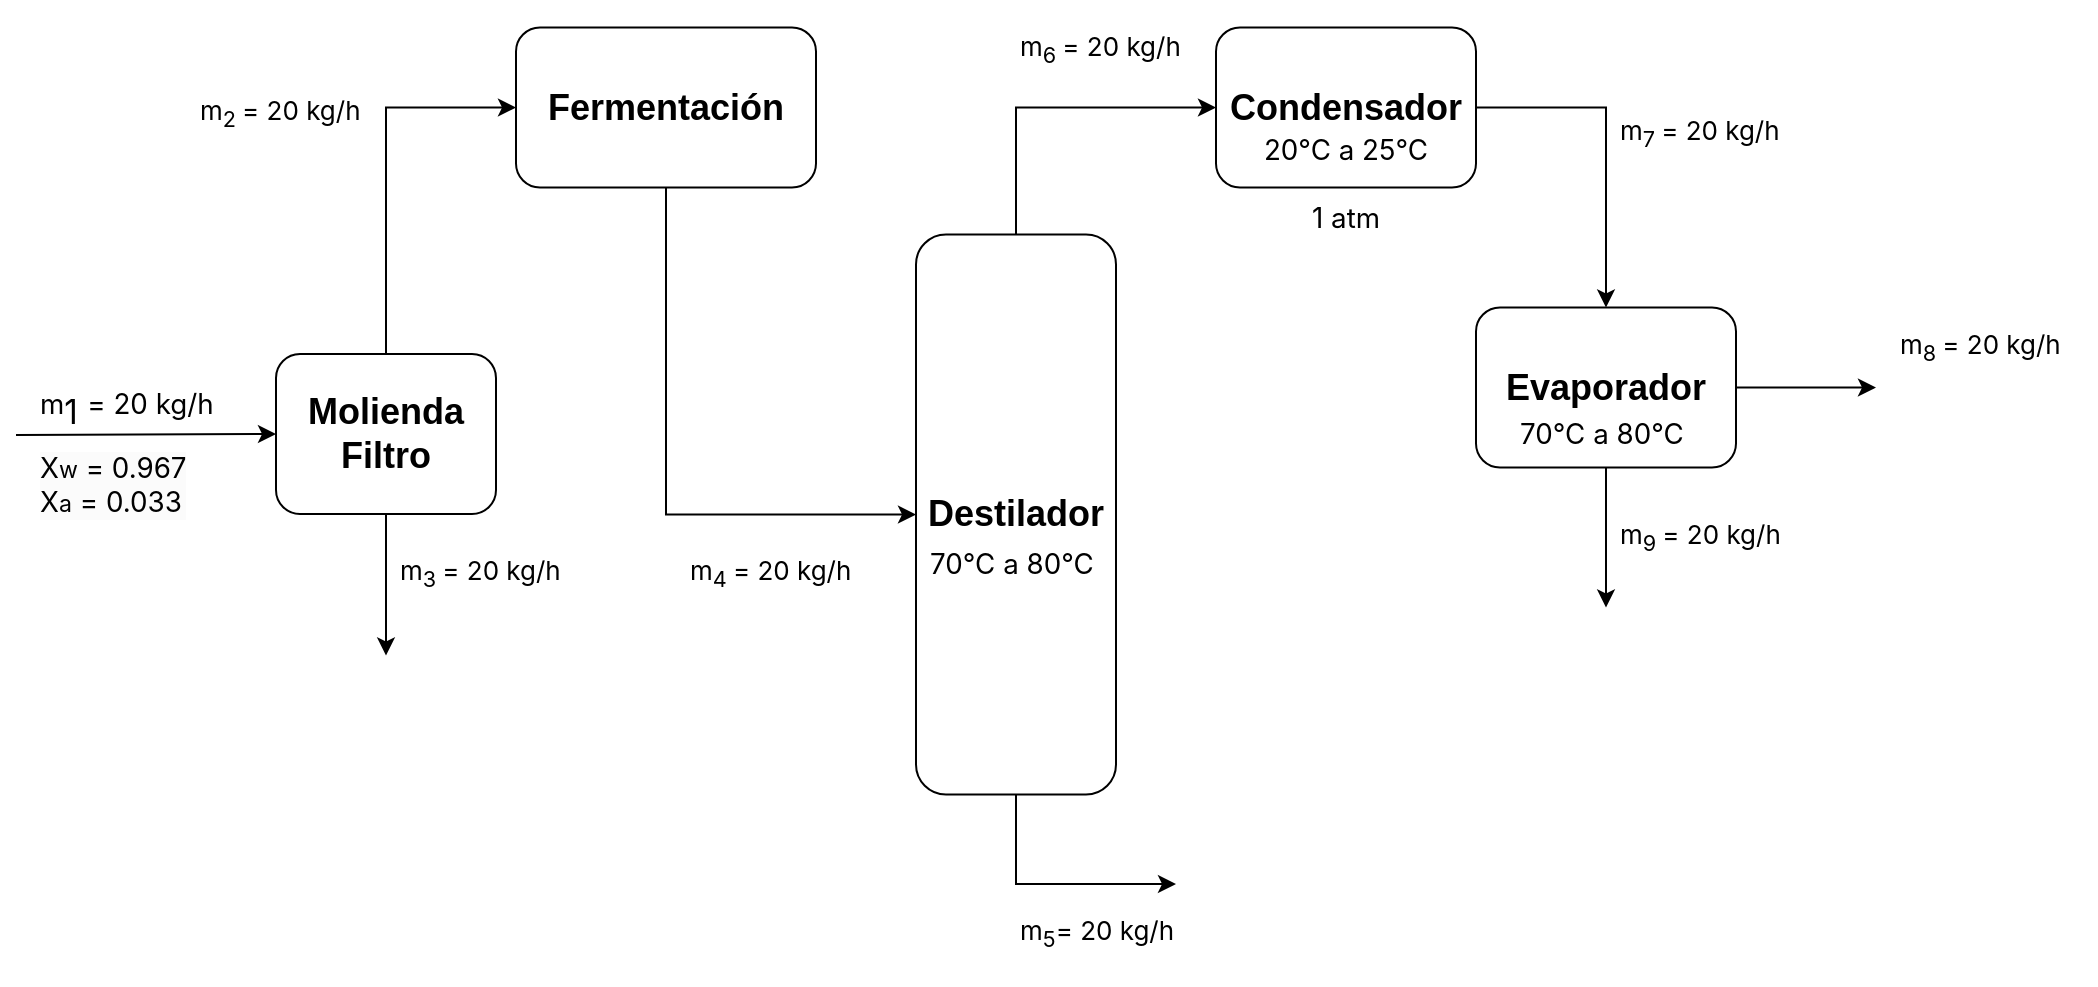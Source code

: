 <mxfile version="22.1.2" type="github">
  <diagram id="C5RBs43oDa-KdzZeNtuy" name="Page-1">
    <mxGraphModel dx="2291" dy="774" grid="1" gridSize="10" guides="1" tooltips="1" connect="1" arrows="1" fold="1" page="1" pageScale="1" pageWidth="1169" pageHeight="827" background="none" math="0" shadow="0">
      <root>
        <mxCell id="WIyWlLk6GJQsqaUBKTNV-0" />
        <mxCell id="WIyWlLk6GJQsqaUBKTNV-1" parent="WIyWlLk6GJQsqaUBKTNV-0" />
        <mxCell id="kc2aSsI8_Fk6eoUfhXqJ-1" value="&lt;h2&gt;Molienda Filtro&lt;/h2&gt;" style="rounded=1;whiteSpace=wrap;html=1;" parent="WIyWlLk6GJQsqaUBKTNV-1" vertex="1">
          <mxGeometry x="-450" y="785" width="110" height="80" as="geometry" />
        </mxCell>
        <mxCell id="kc2aSsI8_Fk6eoUfhXqJ-5" value="" style="endArrow=classic;html=1;rounded=1;entryX=0;entryY=0.5;entryDx=0;entryDy=0;" parent="WIyWlLk6GJQsqaUBKTNV-1" target="kc2aSsI8_Fk6eoUfhXqJ-1" edge="1">
          <mxGeometry width="50" height="50" relative="1" as="geometry">
            <mxPoint x="-580" y="825.5" as="sourcePoint" />
            <mxPoint x="-430" y="815" as="targetPoint" />
          </mxGeometry>
        </mxCell>
        <mxCell id="kc2aSsI8_Fk6eoUfhXqJ-6" value="&lt;div style=&quot;&quot;&gt;&lt;font data-font-src=&quot;https://fonts.googleapis.com/css?family=Inter&quot; face=&quot;Inter&quot;&gt;&lt;span style=&quot;font-size: 13.889px; background-color: initial;&quot;&gt;m&lt;/span&gt;&lt;sub style=&quot;background-color: initial;&quot;&gt;1&amp;nbsp;&lt;/sub&gt;&lt;span style=&quot;font-size: 13.889px; background-color: initial;&quot;&gt;= 20 kg/h&lt;/span&gt;&lt;/font&gt;&lt;/div&gt;" style="text;html=1;strokeColor=none;fillColor=none;align=left;verticalAlign=middle;whiteSpace=wrap;rounded=1;fontSize=20;fontFamily=Architects Daughter;" parent="WIyWlLk6GJQsqaUBKTNV-1" vertex="1">
          <mxGeometry x="-570" y="790" width="120" height="37" as="geometry" />
        </mxCell>
        <mxCell id="xLHj4A0R8umowQJ4PUIH-7" value="" style="edgeStyle=orthogonalEdgeStyle;rounded=0;orthogonalLoop=1;jettySize=auto;html=1;entryX=0;entryY=0.5;entryDx=0;entryDy=0;exitX=0.5;exitY=1;exitDx=0;exitDy=0;" parent="WIyWlLk6GJQsqaUBKTNV-1" source="ZBG1v9317UTrwhxWU_h0-0" target="xLHj4A0R8umowQJ4PUIH-6" edge="1">
          <mxGeometry relative="1" as="geometry" />
        </mxCell>
        <mxCell id="ZBG1v9317UTrwhxWU_h0-0" value="&lt;h2&gt;Fermentación&lt;/h2&gt;" style="whiteSpace=wrap;html=1;rounded=1;" parent="WIyWlLk6GJQsqaUBKTNV-1" vertex="1">
          <mxGeometry x="-330" y="621.75" width="150" height="80" as="geometry" />
        </mxCell>
        <mxCell id="lFWNT0tJYZjPT6zYefMW-1" value="&lt;div style=&quot;border-color: var(--border-color); color: rgb(0, 0, 0); font-family: &amp;quot;Architects Daughter&amp;quot;; font-style: normal; font-variant-ligatures: normal; font-variant-caps: normal; font-weight: 400; letter-spacing: normal; orphans: 2; text-indent: 0px; text-transform: none; widows: 2; word-spacing: 0px; -webkit-text-stroke-width: 0px; background-color: rgb(251, 251, 251); text-decoration-thickness: initial; text-decoration-style: initial; text-decoration-color: initial; text-align: left;&quot;&gt;&lt;font face=&quot;Inter&quot; data-font-src=&quot;https://fonts.googleapis.com/css?family=Inter&quot; style=&quot;border-color: var(--border-color);&quot;&gt;&lt;span style=&quot;font-size: 13.889px; border-color: var(--border-color); background-color: initial;&quot;&gt;X&lt;/span&gt;&lt;span style=&quot;border-color: var(--border-color); background-color: initial; font-size: 11.574px;&quot;&gt;w&lt;/span&gt;&lt;span style=&quot;font-size: 13.889px; border-color: var(--border-color); background-color: initial;&quot;&gt;&lt;span&gt;&amp;nbsp;&lt;/span&gt;= 0.967&lt;/span&gt;&lt;/font&gt;&lt;/div&gt;&lt;div style=&quot;border-color: var(--border-color); color: rgb(0, 0, 0); font-family: &amp;quot;Architects Daughter&amp;quot;; font-style: normal; font-variant-ligatures: normal; font-variant-caps: normal; font-weight: 400; letter-spacing: normal; orphans: 2; text-indent: 0px; text-transform: none; widows: 2; word-spacing: 0px; -webkit-text-stroke-width: 0px; background-color: rgb(251, 251, 251); text-decoration-thickness: initial; text-decoration-style: initial; text-decoration-color: initial; text-align: left;&quot;&gt;&lt;font face=&quot;Inter&quot; data-font-src=&quot;https://fonts.googleapis.com/css?family=Inter&quot; style=&quot;border-color: var(--border-color);&quot;&gt;&lt;span style=&quot;font-size: 13.889px; border-color: var(--border-color); background-color: initial;&quot;&gt;X&lt;/span&gt;&lt;span style=&quot;border-color: var(--border-color); background-color: initial;&quot;&gt;&lt;span style=&quot;font-size: 11.574px;&quot;&gt;a&lt;/span&gt;&lt;span style=&quot;font-size: 13.889px;&quot;&gt;&amp;nbsp;= 0.033&lt;/span&gt;&lt;/span&gt;&lt;/font&gt;&lt;/div&gt;" style="text;whiteSpace=wrap;html=1;" parent="WIyWlLk6GJQsqaUBKTNV-1" vertex="1">
          <mxGeometry x="-570" y="827" width="90" height="60" as="geometry" />
        </mxCell>
        <mxCell id="xLHj4A0R8umowQJ4PUIH-0" value="" style="edgeStyle=orthogonalEdgeStyle;rounded=0;orthogonalLoop=1;jettySize=auto;html=1;entryX=0;entryY=0.5;entryDx=0;entryDy=0;exitX=0.5;exitY=0;exitDx=0;exitDy=0;" parent="WIyWlLk6GJQsqaUBKTNV-1" source="kc2aSsI8_Fk6eoUfhXqJ-1" target="ZBG1v9317UTrwhxWU_h0-0" edge="1">
          <mxGeometry relative="1" as="geometry">
            <mxPoint x="-310" y="825" as="sourcePoint" />
            <mxPoint x="-235" y="825.765" as="targetPoint" />
          </mxGeometry>
        </mxCell>
        <mxCell id="xLHj4A0R8umowQJ4PUIH-9" value="" style="edgeStyle=orthogonalEdgeStyle;rounded=0;orthogonalLoop=1;jettySize=auto;html=1;exitX=0.5;exitY=0;exitDx=0;exitDy=0;entryX=0;entryY=0.5;entryDx=0;entryDy=0;" parent="WIyWlLk6GJQsqaUBKTNV-1" source="xLHj4A0R8umowQJ4PUIH-6" target="xLHj4A0R8umowQJ4PUIH-8" edge="1">
          <mxGeometry relative="1" as="geometry" />
        </mxCell>
        <mxCell id="xLHj4A0R8umowQJ4PUIH-6" value="&lt;h2&gt;Destilador&lt;/h2&gt;" style="whiteSpace=wrap;html=1;rounded=1;" parent="WIyWlLk6GJQsqaUBKTNV-1" vertex="1">
          <mxGeometry x="-130" y="725.25" width="100" height="280" as="geometry" />
        </mxCell>
        <mxCell id="xLHj4A0R8umowQJ4PUIH-15" value="" style="edgeStyle=orthogonalEdgeStyle;rounded=0;orthogonalLoop=1;jettySize=auto;html=1;exitX=1;exitY=0.5;exitDx=0;exitDy=0;entryX=0.5;entryY=0;entryDx=0;entryDy=0;" parent="WIyWlLk6GJQsqaUBKTNV-1" source="xLHj4A0R8umowQJ4PUIH-8" target="xLHj4A0R8umowQJ4PUIH-14" edge="1">
          <mxGeometry relative="1" as="geometry" />
        </mxCell>
        <mxCell id="xLHj4A0R8umowQJ4PUIH-8" value="&lt;h2&gt;Condensador&lt;/h2&gt;" style="whiteSpace=wrap;html=1;rounded=1;" parent="WIyWlLk6GJQsqaUBKTNV-1" vertex="1">
          <mxGeometry x="20" y="621.75" width="130" height="80" as="geometry" />
        </mxCell>
        <mxCell id="xLHj4A0R8umowQJ4PUIH-13" value="" style="endArrow=classic;html=1;rounded=0;exitX=0.5;exitY=1;exitDx=0;exitDy=0;" parent="WIyWlLk6GJQsqaUBKTNV-1" source="xLHj4A0R8umowQJ4PUIH-6" edge="1">
          <mxGeometry width="50" height="50" relative="1" as="geometry">
            <mxPoint x="85" y="1020" as="sourcePoint" />
            <mxPoint y="1050" as="targetPoint" />
            <Array as="points">
              <mxPoint x="-80" y="1050" />
            </Array>
          </mxGeometry>
        </mxCell>
        <mxCell id="xLHj4A0R8umowQJ4PUIH-14" value="&lt;h2&gt;Evaporador&lt;/h2&gt;" style="whiteSpace=wrap;html=1;rounded=1;" parent="WIyWlLk6GJQsqaUBKTNV-1" vertex="1">
          <mxGeometry x="150" y="761.75" width="130" height="80" as="geometry" />
        </mxCell>
        <mxCell id="xLHj4A0R8umowQJ4PUIH-18" value="" style="endArrow=classic;html=1;rounded=0;" parent="WIyWlLk6GJQsqaUBKTNV-1" source="xLHj4A0R8umowQJ4PUIH-14" edge="1">
          <mxGeometry width="50" height="50" relative="1" as="geometry">
            <mxPoint x="290" y="851.75" as="sourcePoint" />
            <mxPoint x="350" y="801.75" as="targetPoint" />
          </mxGeometry>
        </mxCell>
        <mxCell id="xLHj4A0R8umowQJ4PUIH-19" value="" style="endArrow=classic;html=1;rounded=0;" parent="WIyWlLk6GJQsqaUBKTNV-1" source="xLHj4A0R8umowQJ4PUIH-14" edge="1">
          <mxGeometry width="50" height="50" relative="1" as="geometry">
            <mxPoint x="220" y="891.75" as="sourcePoint" />
            <mxPoint x="215" y="911.75" as="targetPoint" />
          </mxGeometry>
        </mxCell>
        <mxCell id="xLHj4A0R8umowQJ4PUIH-20" value="" style="endArrow=classic;html=1;rounded=0;" parent="WIyWlLk6GJQsqaUBKTNV-1" source="kc2aSsI8_Fk6eoUfhXqJ-1" edge="1">
          <mxGeometry width="50" height="50" relative="1" as="geometry">
            <mxPoint x="-395" y="915" as="sourcePoint" />
            <mxPoint x="-395" y="935.711" as="targetPoint" />
          </mxGeometry>
        </mxCell>
        <mxCell id="xLHj4A0R8umowQJ4PUIH-21" value="&lt;div style=&quot;&quot;&gt;&lt;span style=&quot;font-size: 13.889px; font-family: Inter; background-color: initial;&quot;&gt;70°C a 80°C&lt;/span&gt;&lt;br&gt;&lt;/div&gt;" style="text;html=1;strokeColor=none;fillColor=none;align=left;verticalAlign=middle;whiteSpace=wrap;rounded=1;fontSize=20;fontFamily=Architects Daughter;" parent="WIyWlLk6GJQsqaUBKTNV-1" vertex="1">
          <mxGeometry x="-125" y="873" width="90" height="28.75" as="geometry" />
        </mxCell>
        <mxCell id="xLHj4A0R8umowQJ4PUIH-22" value="&lt;div style=&quot;&quot;&gt;&lt;font face=&quot;Inter&quot;&gt;&lt;span style=&quot;font-size: 13.889px;&quot;&gt;20°C a 25°C&lt;/span&gt;&lt;/font&gt;&lt;/div&gt;" style="text;html=1;strokeColor=none;fillColor=none;align=center;verticalAlign=middle;whiteSpace=wrap;rounded=1;fontSize=20;fontFamily=Architects Daughter;" parent="WIyWlLk6GJQsqaUBKTNV-1" vertex="1">
          <mxGeometry x="40" y="658.25" width="90" height="43.5" as="geometry" />
        </mxCell>
        <mxCell id="xLHj4A0R8umowQJ4PUIH-23" value="&lt;div style=&quot;&quot;&gt;&lt;font face=&quot;Inter&quot;&gt;&lt;span style=&quot;font-size: 13.889px;&quot;&gt;70°C a 80°C&lt;/span&gt;&lt;/font&gt;&lt;/div&gt;" style="text;html=1;strokeColor=none;fillColor=none;align=left;verticalAlign=middle;whiteSpace=wrap;rounded=1;fontSize=20;fontFamily=Architects Daughter;" parent="WIyWlLk6GJQsqaUBKTNV-1" vertex="1">
          <mxGeometry x="170" y="806.75" width="90" height="30" as="geometry" />
        </mxCell>
        <mxCell id="xLHj4A0R8umowQJ4PUIH-24" value="&lt;div style=&quot;&quot;&gt;&lt;font face=&quot;Inter&quot;&gt;&lt;span style=&quot;font-size: 13.889px;&quot;&gt;1 atm&lt;/span&gt;&lt;/font&gt;&lt;/div&gt;" style="text;html=1;strokeColor=none;fillColor=none;align=center;verticalAlign=middle;whiteSpace=wrap;rounded=1;fontSize=20;fontFamily=Architects Daughter;" parent="WIyWlLk6GJQsqaUBKTNV-1" vertex="1">
          <mxGeometry x="40" y="701.75" width="90" height="23.5" as="geometry" />
        </mxCell>
        <mxCell id="iKVPHCvHV1Rb0YSK3V7D-0" value="&lt;div style=&quot;font-size: 13px;&quot;&gt;&lt;font style=&quot;font-size: 13px;&quot; data-font-src=&quot;https://fonts.googleapis.com/css?family=Inter&quot; face=&quot;Inter&quot;&gt;&lt;span style=&quot;background-color: initial;&quot;&gt;m&lt;sub&gt;3&lt;/sub&gt;&lt;/span&gt;&lt;sub style=&quot;background-color: initial;&quot;&gt;&amp;nbsp;&lt;/sub&gt;&lt;span style=&quot;background-color: initial;&quot;&gt;= 20 kg/h&lt;/span&gt;&lt;/font&gt;&lt;/div&gt;" style="text;html=1;strokeColor=none;fillColor=none;align=left;verticalAlign=middle;whiteSpace=wrap;rounded=1;fontSize=20;fontFamily=Architects Daughter;" vertex="1" parent="WIyWlLk6GJQsqaUBKTNV-1">
          <mxGeometry x="-390" y="870" width="100" height="50" as="geometry" />
        </mxCell>
        <mxCell id="iKVPHCvHV1Rb0YSK3V7D-1" value="&lt;div style=&quot;font-size: 13px;&quot;&gt;&lt;font style=&quot;font-size: 13px;&quot; data-font-src=&quot;https://fonts.googleapis.com/css?family=Inter&quot; face=&quot;Inter&quot;&gt;&lt;span style=&quot;background-color: initial;&quot;&gt;m&lt;sub&gt;2&lt;/sub&gt;&lt;/span&gt;&lt;sub style=&quot;background-color: initial;&quot;&gt;&amp;nbsp;&lt;/sub&gt;&lt;span style=&quot;background-color: initial;&quot;&gt;= 20 kg/h&lt;/span&gt;&lt;/font&gt;&lt;/div&gt;" style="text;html=1;strokeColor=none;fillColor=none;align=left;verticalAlign=middle;whiteSpace=wrap;rounded=1;fontSize=20;fontFamily=Architects Daughter;" vertex="1" parent="WIyWlLk6GJQsqaUBKTNV-1">
          <mxGeometry x="-490" y="640" width="100" height="50" as="geometry" />
        </mxCell>
        <mxCell id="iKVPHCvHV1Rb0YSK3V7D-3" value="&lt;div style=&quot;font-size: 13px;&quot;&gt;&lt;font style=&quot;font-size: 13px;&quot; data-font-src=&quot;https://fonts.googleapis.com/css?family=Inter&quot; face=&quot;Inter&quot;&gt;&lt;span style=&quot;background-color: initial;&quot;&gt;m&lt;sub&gt;4&lt;/sub&gt;&lt;/span&gt;&lt;sub style=&quot;background-color: initial;&quot;&gt;&amp;nbsp;&lt;/sub&gt;&lt;span style=&quot;background-color: initial;&quot;&gt;= 20 kg/h&lt;/span&gt;&lt;/font&gt;&lt;/div&gt;" style="text;html=1;strokeColor=none;fillColor=none;align=left;verticalAlign=middle;whiteSpace=wrap;rounded=1;fontSize=20;fontFamily=Architects Daughter;" vertex="1" parent="WIyWlLk6GJQsqaUBKTNV-1">
          <mxGeometry x="-245" y="870" width="100" height="50" as="geometry" />
        </mxCell>
        <mxCell id="iKVPHCvHV1Rb0YSK3V7D-4" value="&lt;div style=&quot;font-size: 13px;&quot;&gt;&lt;font style=&quot;font-size: 13px;&quot; data-font-src=&quot;https://fonts.googleapis.com/css?family=Inter&quot; face=&quot;Inter&quot;&gt;&lt;span style=&quot;background-color: initial;&quot;&gt;m&lt;sub&gt;5&lt;/sub&gt;&lt;/span&gt;&lt;span style=&quot;background-color: initial;&quot;&gt;= 20 kg/h&lt;/span&gt;&lt;/font&gt;&lt;/div&gt;" style="text;html=1;strokeColor=none;fillColor=none;align=left;verticalAlign=middle;whiteSpace=wrap;rounded=1;fontSize=20;fontFamily=Architects Daughter;" vertex="1" parent="WIyWlLk6GJQsqaUBKTNV-1">
          <mxGeometry x="-80" y="1050" width="100" height="50" as="geometry" />
        </mxCell>
        <mxCell id="iKVPHCvHV1Rb0YSK3V7D-5" value="&lt;div style=&quot;font-size: 13px;&quot;&gt;&lt;font style=&quot;font-size: 13px;&quot; data-font-src=&quot;https://fonts.googleapis.com/css?family=Inter&quot; face=&quot;Inter&quot;&gt;&lt;span style=&quot;background-color: initial;&quot;&gt;m&lt;sub&gt;6&lt;/sub&gt;&lt;/span&gt;&lt;sub style=&quot;background-color: initial;&quot;&gt;&amp;nbsp;&lt;/sub&gt;&lt;span style=&quot;background-color: initial;&quot;&gt;= 20 kg/h&lt;/span&gt;&lt;/font&gt;&lt;/div&gt;" style="text;html=1;strokeColor=none;fillColor=none;align=left;verticalAlign=middle;whiteSpace=wrap;rounded=1;fontSize=20;fontFamily=Architects Daughter;" vertex="1" parent="WIyWlLk6GJQsqaUBKTNV-1">
          <mxGeometry x="-80" y="608.25" width="100" height="50" as="geometry" />
        </mxCell>
        <mxCell id="iKVPHCvHV1Rb0YSK3V7D-6" value="&lt;div style=&quot;font-size: 13px;&quot;&gt;&lt;font style=&quot;font-size: 13px;&quot; data-font-src=&quot;https://fonts.googleapis.com/css?family=Inter&quot; face=&quot;Inter&quot;&gt;&lt;span style=&quot;background-color: initial;&quot;&gt;m&lt;sub&gt;7&lt;/sub&gt;&lt;/span&gt;&lt;sub style=&quot;background-color: initial;&quot;&gt;&amp;nbsp;&lt;/sub&gt;&lt;span style=&quot;background-color: initial;&quot;&gt;= 20 kg/h&lt;/span&gt;&lt;/font&gt;&lt;/div&gt;" style="text;html=1;strokeColor=none;fillColor=none;align=left;verticalAlign=middle;whiteSpace=wrap;rounded=1;fontSize=20;fontFamily=Architects Daughter;" vertex="1" parent="WIyWlLk6GJQsqaUBKTNV-1">
          <mxGeometry x="220" y="650" width="100" height="50" as="geometry" />
        </mxCell>
        <mxCell id="iKVPHCvHV1Rb0YSK3V7D-7" value="&lt;div style=&quot;font-size: 13px;&quot;&gt;&lt;font style=&quot;font-size: 13px;&quot; data-font-src=&quot;https://fonts.googleapis.com/css?family=Inter&quot; face=&quot;Inter&quot;&gt;&lt;span style=&quot;background-color: initial;&quot;&gt;m&lt;sub&gt;8&lt;/sub&gt;&lt;/span&gt;&lt;sub style=&quot;background-color: initial;&quot;&gt;&amp;nbsp;&lt;/sub&gt;&lt;span style=&quot;background-color: initial;&quot;&gt;= 20 kg/h&lt;/span&gt;&lt;/font&gt;&lt;/div&gt;" style="text;html=1;strokeColor=none;fillColor=none;align=left;verticalAlign=middle;whiteSpace=wrap;rounded=1;fontSize=20;fontFamily=Architects Daughter;" vertex="1" parent="WIyWlLk6GJQsqaUBKTNV-1">
          <mxGeometry x="360" y="756.75" width="100" height="50" as="geometry" />
        </mxCell>
        <mxCell id="iKVPHCvHV1Rb0YSK3V7D-8" value="&lt;div style=&quot;font-size: 13px;&quot;&gt;&lt;font style=&quot;font-size: 13px;&quot; data-font-src=&quot;https://fonts.googleapis.com/css?family=Inter&quot; face=&quot;Inter&quot;&gt;&lt;span style=&quot;background-color: initial;&quot;&gt;m&lt;sub&gt;9&lt;/sub&gt;&lt;/span&gt;&lt;sub style=&quot;background-color: initial;&quot;&gt;&amp;nbsp;&lt;/sub&gt;&lt;span style=&quot;background-color: initial;&quot;&gt;= 20 kg/h&lt;/span&gt;&lt;/font&gt;&lt;/div&gt;" style="text;html=1;strokeColor=none;fillColor=none;align=left;verticalAlign=middle;whiteSpace=wrap;rounded=1;fontSize=20;fontFamily=Architects Daughter;" vertex="1" parent="WIyWlLk6GJQsqaUBKTNV-1">
          <mxGeometry x="220" y="851.75" width="100" height="50" as="geometry" />
        </mxCell>
      </root>
    </mxGraphModel>
  </diagram>
</mxfile>
